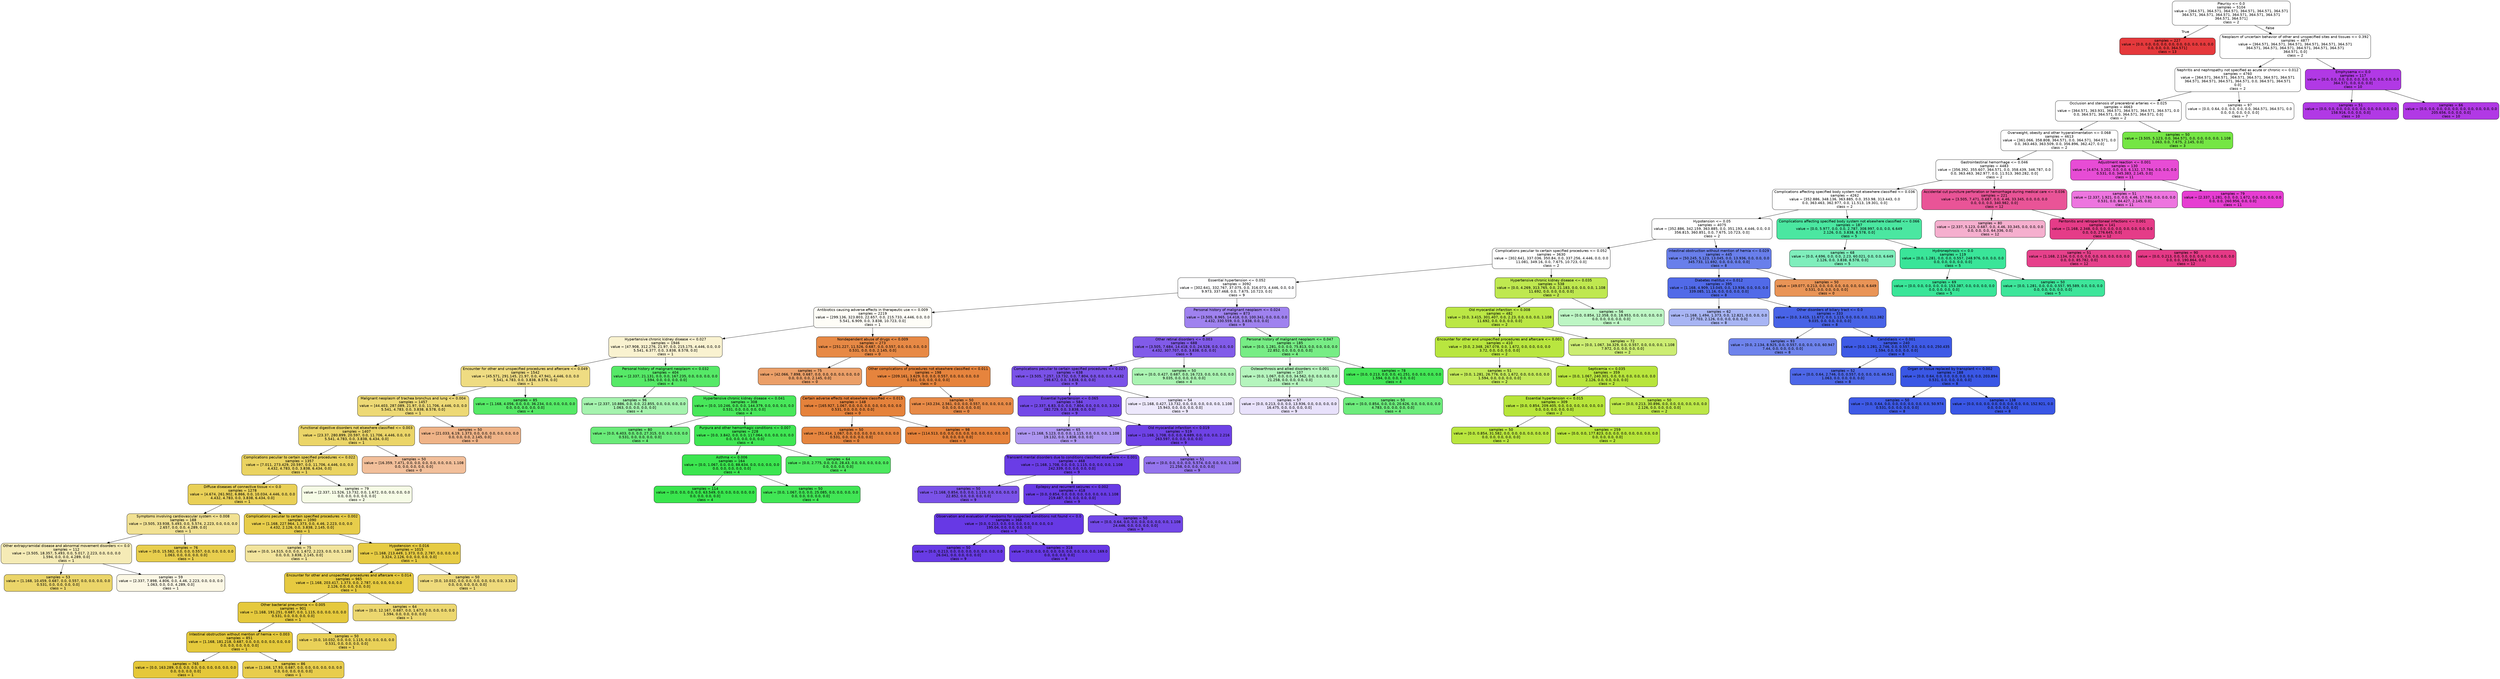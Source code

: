 digraph Tree {
node [shape=box, style="filled, rounded", color="black", fontname=helvetica] ;
edge [fontname=helvetica] ;
0 [label="Pleurisy <= 0.0\nsamples = 5104\nvalue = [364.571, 364.571, 364.571, 364.571, 364.571, 364.571\n364.571, 364.571, 364.571, 364.571, 364.571, 364.571\n364.571, 364.571]\nclass = 2", fillcolor="#ffffff"] ;
1 [label="samples = 227\nvalue = [0.0, 0.0, 0.0, 0.0, 0.0, 0.0, 0.0, 0.0, 0.0, 0.0\n0.0, 0.0, 0.0, 364.571]\nclass = 13", fillcolor="#e5393c"] ;
0 -> 1 [labeldistance=2.5, labelangle=45, headlabel="True"] ;
2 [label="Neoplasm of uncertain behavior of other and unspecified sites and tissues <= 0.392\nsamples = 4877\nvalue = [364.571, 364.571, 364.571, 364.571, 364.571, 364.571\n364.571, 364.571, 364.571, 364.571, 364.571, 364.571\n364.571, 0.0]\nclass = 2", fillcolor="#ffffff"] ;
0 -> 2 [labeldistance=2.5, labelangle=-45, headlabel="False"] ;
3 [label="Nephritis and nephropathy not specified as acute or chronic <= 0.012\nsamples = 4760\nvalue = [364.571, 364.571, 364.571, 364.571, 364.571, 364.571\n364.571, 364.571, 364.571, 364.571, 0.0, 364.571, 364.571\n0.0]\nclass = 2", fillcolor="#ffffff"] ;
2 -> 3 ;
4 [label="Occlusion and stenosis of precerebral arteries <= 0.025\nsamples = 4663\nvalue = [364.571, 363.931, 364.571, 364.571, 364.571, 364.571, 0.0\n0.0, 364.571, 364.571, 0.0, 364.571, 364.571, 0.0]\nclass = 2", fillcolor="#ffffff"] ;
3 -> 4 ;
5 [label="Overweight, obesity and other hyperalimentation <= 0.068\nsamples = 4613\nvalue = [361.066, 358.808, 364.571, 0.0, 364.571, 364.571, 0.0\n0.0, 363.463, 363.509, 0.0, 356.896, 362.427, 0.0]\nclass = 2", fillcolor="#ffffff"] ;
4 -> 5 ;
6 [label="Gastrointestinal hemorrhage <= 0.046\nsamples = 4483\nvalue = [356.392, 355.607, 364.571, 0.0, 358.439, 346.787, 0.0\n0.0, 363.463, 362.977, 0.0, 11.513, 360.282, 0.0]\nclass = 2", fillcolor="#ffffff"] ;
5 -> 6 ;
7 [label="Complications affecting specified body system not elsewhere classified <= 0.036\nsamples = 4262\nvalue = [352.886, 348.136, 363.885, 0.0, 353.98, 313.443, 0.0\n0.0, 363.463, 362.977, 0.0, 11.513, 19.301, 0.0]\nclass = 2", fillcolor="#ffffff"] ;
6 -> 7 ;
8 [label="Hypotension <= 0.05\nsamples = 4075\nvalue = [352.886, 342.159, 363.885, 0.0, 351.193, 4.446, 0.0, 0.0\n356.815, 360.851, 0.0, 7.675, 10.723, 0.0]\nclass = 2", fillcolor="#ffffff"] ;
7 -> 8 ;
9 [label="Complications peculiar to certain specified procedures <= 0.052\nsamples = 3630\nvalue = [302.641, 337.036, 350.84, 0.0, 337.256, 4.446, 0.0, 0.0\n11.081, 349.16, 0.0, 7.675, 10.723, 0.0]\nclass = 2", fillcolor="#ffffff"] ;
8 -> 9 ;
10 [label="Essential hypertension <= 0.052\nsamples = 3092\nvalue = [302.641, 332.767, 37.075, 0.0, 316.073, 4.446, 0.0, 0.0\n9.973, 337.468, 0.0, 7.675, 10.723, 0.0]\nclass = 9", fillcolor="#fefeff"] ;
9 -> 10 ;
11 [label="Antibiotics causing adverse effects in therapeutic use <= 0.009\nsamples = 2219\nvalue = [299.136, 323.803, 22.657, 0.0, 215.733, 4.446, 0.0, 0.0\n5.541, 6.909, 0.0, 3.838, 10.723, 0.0]\nclass = 1", fillcolor="#fefdf7"] ;
10 -> 11 ;
12 [label="Hypertensive chronic kidney disease <= 0.027\nsamples = 1946\nvalue = [47.908, 312.276, 21.97, 0.0, 215.175, 4.446, 0.0, 0.0\n5.541, 6.377, 0.0, 3.838, 8.578, 0.0]\nclass = 1", fillcolor="#f9f2d0"] ;
11 -> 12 ;
13 [label="Encounter for other and unspecified procedures and aftercare <= 0.049\nsamples = 1542\nvalue = [45.571, 291.145, 21.97, 0.0, 47.941, 4.446, 0.0, 0.0\n5.541, 4.783, 0.0, 3.838, 8.578, 0.0]\nclass = 1", fillcolor="#efdc82"] ;
12 -> 13 ;
14 [label="Malignant neoplasm of trachea bronchus and lung <= 0.004\nsamples = 1457\nvalue = [44.403, 287.089, 21.97, 0.0, 11.706, 4.446, 0.0, 0.0\n5.541, 4.783, 0.0, 3.838, 8.578, 0.0]\nclass = 1", fillcolor="#edd975"] ;
13 -> 14 ;
15 [label="Functional digestive disorders not elsewhere classified <= 0.003\nsamples = 1407\nvalue = [23.37, 280.899, 20.597, 0.0, 11.706, 4.446, 0.0, 0.0\n5.541, 4.783, 0.0, 3.838, 6.434, 0.0]\nclass = 1", fillcolor="#ebd568"] ;
14 -> 15 ;
16 [label="Complications peculiar to certain specified procedures <= 0.022\nsamples = 1357\nvalue = [7.011, 273.429, 20.597, 0.0, 11.706, 4.446, 0.0, 0.0\n4.432, 4.783, 0.0, 3.838, 6.434, 0.0]\nclass = 1", fillcolor="#ead361"] ;
15 -> 16 ;
17 [label="Diffuse diseases of connective tissue <= 0.0\nsamples = 1278\nvalue = [4.674, 261.902, 6.866, 0.0, 10.034, 4.446, 0.0, 0.0\n4.432, 4.783, 0.0, 3.838, 6.434, 0.0]\nclass = 1", fillcolor="#e9d057"] ;
16 -> 17 ;
18 [label="Symptoms involving cardiovascular system <= 0.008\nsamples = 188\nvalue = [3.505, 33.938, 5.493, 0.0, 5.574, 2.223, 0.0, 0.0, 0.0\n2.657, 0.0, 0.0, 4.289, 0.0]\nclass = 1", fillcolor="#f1e193"] ;
17 -> 18 ;
19 [label="Other extrapyramidal disease and abnormal movement disorders <= 0.0\nsamples = 112\nvalue = [3.505, 18.357, 5.493, 0.0, 5.017, 2.223, 0.0, 0.0, 0.0\n1.594, 0.0, 0.0, 4.289, 0.0]\nclass = 1", fillcolor="#f5ebb6"] ;
18 -> 19 ;
20 [label="samples = 53\nvalue = [1.168, 10.459, 0.687, 0.0, 0.557, 0.0, 0.0, 0.0, 0.0\n0.531, 0.0, 0.0, 0.0, 0.0]\nclass = 1", fillcolor="#ebd569"] ;
19 -> 20 ;
21 [label="samples = 59\nvalue = [2.337, 7.898, 4.806, 0.0, 4.46, 2.223, 0.0, 0.0, 0.0\n1.063, 0.0, 0.0, 4.289, 0.0]\nclass = 1", fillcolor="#fbf7e4"] ;
19 -> 21 ;
22 [label="samples = 76\nvalue = [0.0, 15.582, 0.0, 0.0, 0.557, 0.0, 0.0, 0.0, 0.0\n1.063, 0.0, 0.0, 0.0, 0.0]\nclass = 1", fillcolor="#e8ce4d"] ;
18 -> 22 ;
23 [label="Complications peculiar to certain specified procedures <= 0.002\nsamples = 1090\nvalue = [1.168, 227.964, 1.373, 0.0, 4.46, 2.223, 0.0, 0.0\n4.432, 2.126, 0.0, 3.838, 2.145, 0.0]\nclass = 1", fillcolor="#e7cd4b"] ;
17 -> 23 ;
24 [label="samples = 75\nvalue = [0.0, 14.515, 0.0, 0.0, 1.672, 2.223, 0.0, 0.0, 1.108\n0.0, 0.0, 3.838, 2.145, 0.0]\nclass = 1", fillcolor="#f2e49d"] ;
23 -> 24 ;
25 [label="Hypotension <= 0.016\nsamples = 1015\nvalue = [1.168, 213.449, 1.373, 0.0, 2.787, 0.0, 0.0, 0.0\n3.324, 2.126, 0.0, 0.0, 0.0, 0.0]\nclass = 1", fillcolor="#e6cb43"] ;
23 -> 25 ;
26 [label="Encounter for other and unspecified procedures and aftercare <= 0.014\nsamples = 965\nvalue = [1.168, 203.417, 1.373, 0.0, 2.787, 0.0, 0.0, 0.0, 0.0\n2.126, 0.0, 0.0, 0.0, 0.0]\nclass = 1", fillcolor="#e6ca40"] ;
25 -> 26 ;
27 [label="Other bacterial pneumonia <= 0.005\nsamples = 901\nvalue = [1.168, 191.251, 0.687, 0.0, 1.115, 0.0, 0.0, 0.0, 0.0\n0.531, 0.0, 0.0, 0.0, 0.0]\nclass = 1", fillcolor="#e5c93d"] ;
26 -> 27 ;
28 [label="Intestinal obstruction without mention of hernia <= 0.003\nsamples = 851\nvalue = [1.168, 181.218, 0.687, 0.0, 0.0, 0.0, 0.0, 0.0, 0.0\n0.0, 0.0, 0.0, 0.0, 0.0]\nclass = 1", fillcolor="#e5c93b"] ;
27 -> 28 ;
29 [label="samples = 765\nvalue = [0.0, 163.289, 0.0, 0.0, 0.0, 0.0, 0.0, 0.0, 0.0, 0.0\n0.0, 0.0, 0.0, 0.0]\nclass = 1", fillcolor="#e5c839"] ;
28 -> 29 ;
30 [label="samples = 86\nvalue = [1.168, 17.93, 0.687, 0.0, 0.0, 0.0, 0.0, 0.0, 0.0\n0.0, 0.0, 0.0, 0.0, 0.0]\nclass = 1", fillcolor="#e8cd4d"] ;
28 -> 30 ;
31 [label="samples = 50\nvalue = [0.0, 10.032, 0.0, 0.0, 1.115, 0.0, 0.0, 0.0, 0.0\n0.531, 0.0, 0.0, 0.0, 0.0]\nclass = 1", fillcolor="#e9d158"] ;
27 -> 31 ;
32 [label="samples = 64\nvalue = [0.0, 12.167, 0.687, 0.0, 1.672, 0.0, 0.0, 0.0, 0.0\n1.594, 0.0, 0.0, 0.0, 0.0]\nclass = 1", fillcolor="#ecd76f"] ;
26 -> 32 ;
33 [label="samples = 50\nvalue = [0.0, 10.032, 0.0, 0.0, 0.0, 0.0, 0.0, 0.0, 3.324\n0.0, 0.0, 0.0, 0.0, 0.0]\nclass = 1", fillcolor="#eeda7b"] ;
25 -> 33 ;
34 [label="samples = 79\nvalue = [2.337, 11.526, 13.732, 0.0, 1.672, 0.0, 0.0, 0.0, 0.0\n0.0, 0.0, 0.0, 0.0, 0.0]\nclass = 2", fillcolor="#f6fce6"] ;
16 -> 34 ;
35 [label="samples = 50\nvalue = [16.359, 7.471, 0.0, 0.0, 0.0, 0.0, 0.0, 0.0, 1.108\n0.0, 0.0, 0.0, 0.0, 0.0]\nclass = 0", fillcolor="#f2bf9a"] ;
15 -> 35 ;
36 [label="samples = 50\nvalue = [21.033, 6.19, 1.373, 0.0, 0.0, 0.0, 0.0, 0.0, 0.0\n0.0, 0.0, 0.0, 2.145, 0.0]\nclass = 0", fillcolor="#efb387"] ;
14 -> 36 ;
37 [label="samples = 85\nvalue = [1.168, 4.056, 0.0, 0.0, 36.234, 0.0, 0.0, 0.0, 0.0\n0.0, 0.0, 0.0, 0.0, 0.0]\nclass = 4", fillcolor="#55e966"] ;
13 -> 37 ;
38 [label="Personal history of malignant neoplasm <= 0.032\nsamples = 404\nvalue = [2.337, 21.131, 0.0, 0.0, 167.235, 0.0, 0.0, 0.0, 0.0\n1.594, 0.0, 0.0, 0.0, 0.0]\nclass = 4", fillcolor="#56e967"] ;
12 -> 38 ;
39 [label="samples = 96\nvalue = [2.337, 10.886, 0.0, 0.0, 22.855, 0.0, 0.0, 0.0, 0.0\n1.063, 0.0, 0.0, 0.0, 0.0]\nclass = 4", fillcolor="#a5f3ae"] ;
38 -> 39 ;
40 [label="Hypertensive chronic kidney disease <= 0.041\nsamples = 308\nvalue = [0.0, 10.246, 0.0, 0.0, 144.379, 0.0, 0.0, 0.0, 0.0\n0.531, 0.0, 0.0, 0.0, 0.0]\nclass = 4", fillcolor="#48e75a"] ;
38 -> 40 ;
41 [label="samples = 80\nvalue = [0.0, 6.403, 0.0, 0.0, 27.315, 0.0, 0.0, 0.0, 0.0\n0.531, 0.0, 0.0, 0.0, 0.0]\nclass = 4", fillcolor="#6aeb79"] ;
40 -> 41 ;
42 [label="Purpura and other hemorrhagic conditions <= 0.007\nsamples = 228\nvalue = [0.0, 3.842, 0.0, 0.0, 117.064, 0.0, 0.0, 0.0, 0.0\n0.0, 0.0, 0.0, 0.0, 0.0]\nclass = 4", fillcolor="#3fe653"] ;
40 -> 42 ;
43 [label="Asthma <= 0.006\nsamples = 164\nvalue = [0.0, 1.067, 0.0, 0.0, 88.634, 0.0, 0.0, 0.0, 0.0\n0.0, 0.0, 0.0, 0.0, 0.0]\nclass = 4", fillcolor="#3be54f"] ;
42 -> 43 ;
44 [label="samples = 114\nvalue = [0.0, 0.0, 0.0, 0.0, 63.549, 0.0, 0.0, 0.0, 0.0, 0.0\n0.0, 0.0, 0.0, 0.0]\nclass = 4", fillcolor="#39e54d"] ;
43 -> 44 ;
45 [label="samples = 50\nvalue = [0.0, 1.067, 0.0, 0.0, 25.085, 0.0, 0.0, 0.0, 0.0\n0.0, 0.0, 0.0, 0.0, 0.0]\nclass = 4", fillcolor="#41e655"] ;
43 -> 45 ;
46 [label="samples = 64\nvalue = [0.0, 2.775, 0.0, 0.0, 28.43, 0.0, 0.0, 0.0, 0.0, 0.0\n0.0, 0.0, 0.0, 0.0]\nclass = 4", fillcolor="#4ce85e"] ;
42 -> 46 ;
47 [label="Nondependent abuse of drugs <= 0.009\nsamples = 273\nvalue = [251.227, 11.526, 0.687, 0.0, 0.557, 0.0, 0.0, 0.0, 0.0\n0.531, 0.0, 0.0, 2.145, 0.0]\nclass = 0", fillcolor="#e78945"] ;
11 -> 47 ;
48 [label="samples = 75\nvalue = [42.066, 7.898, 0.687, 0.0, 0.0, 0.0, 0.0, 0.0, 0.0\n0.0, 0.0, 0.0, 2.145, 0.0]\nclass = 0", fillcolor="#eb9f68"] ;
47 -> 48 ;
49 [label="Other complications of procedures not elsewhere classified <= 0.011\nsamples = 198\nvalue = [209.161, 3.629, 0.0, 0.0, 0.557, 0.0, 0.0, 0.0, 0.0\n0.531, 0.0, 0.0, 0.0, 0.0]\nclass = 0", fillcolor="#e6843d"] ;
47 -> 49 ;
50 [label="Certain adverse effects not elsewhere classified <= 0.015\nsamples = 148\nvalue = [165.927, 1.067, 0.0, 0.0, 0.0, 0.0, 0.0, 0.0, 0.0\n0.531, 0.0, 0.0, 0.0, 0.0]\nclass = 0", fillcolor="#e5823b"] ;
49 -> 50 ;
51 [label="samples = 50\nvalue = [51.414, 1.067, 0.0, 0.0, 0.0, 0.0, 0.0, 0.0, 0.0\n0.531, 0.0, 0.0, 0.0, 0.0]\nclass = 0", fillcolor="#e6853f"] ;
50 -> 51 ;
52 [label="samples = 98\nvalue = [114.513, 0.0, 0.0, 0.0, 0.0, 0.0, 0.0, 0.0, 0.0, 0.0\n0.0, 0.0, 0.0, 0.0]\nclass = 0", fillcolor="#e58139"] ;
50 -> 52 ;
53 [label="samples = 50\nvalue = [43.234, 2.561, 0.0, 0.0, 0.557, 0.0, 0.0, 0.0, 0.0\n0.0, 0.0, 0.0, 0.0, 0.0]\nclass = 0", fillcolor="#e78a47"] ;
49 -> 53 ;
54 [label="Personal history of malignant neoplasm <= 0.024\nsamples = 873\nvalue = [3.505, 8.965, 14.418, 0.0, 100.341, 0.0, 0.0, 0.0\n4.432, 330.559, 0.0, 3.838, 0.0, 0.0]\nclass = 9", fillcolor="#9f82ef"] ;
10 -> 54 ;
55 [label="Other retinal disorders <= 0.003\nsamples = 688\nvalue = [3.505, 7.684, 14.418, 0.0, 24.528, 0.0, 0.0, 0.0\n4.432, 307.707, 0.0, 3.838, 0.0, 0.0]\nclass = 9", fillcolor="#815be9"] ;
54 -> 55 ;
56 [label="Complications peculiar to certain specified procedures <= 0.027\nsamples = 638\nvalue = [3.505, 7.257, 13.732, 0.0, 7.804, 0.0, 0.0, 0.0, 4.432\n298.672, 0.0, 3.838, 0.0, 0.0]\nclass = 9", fillcolor="#7a52e8"] ;
55 -> 56 ;
57 [label="Essential hypertension <= 0.065\nsamples = 584\nvalue = [2.337, 6.83, 0.0, 0.0, 7.804, 0.0, 0.0, 0.0, 3.324\n282.729, 0.0, 3.838, 0.0, 0.0]\nclass = 9", fillcolor="#7349e7"] ;
56 -> 57 ;
58 [label="samples = 65\nvalue = [1.168, 5.123, 0.0, 0.0, 1.115, 0.0, 0.0, 0.0, 1.108\n19.132, 0.0, 3.838, 0.0, 0.0]\nclass = 9", fillcolor="#ae96f1"] ;
57 -> 58 ;
59 [label="Old myocardial infarction <= 0.019\nsamples = 519\nvalue = [1.168, 1.708, 0.0, 0.0, 6.689, 0.0, 0.0, 0.0, 2.216\n263.597, 0.0, 0.0, 0.0, 0.0]\nclass = 9", fillcolor="#6e42e6"] ;
57 -> 59 ;
60 [label="Transient mental disorders due to conditions classified elsewhere <= 0.001\nsamples = 468\nvalue = [1.168, 1.708, 0.0, 0.0, 1.115, 0.0, 0.0, 0.0, 1.108\n242.339, 0.0, 0.0, 0.0, 0.0]\nclass = 9", fillcolor="#6a3de6"] ;
59 -> 60 ;
61 [label="samples = 50\nvalue = [1.168, 0.854, 0.0, 0.0, 1.115, 0.0, 0.0, 0.0, 0.0\n22.852, 0.0, 0.0, 0.0, 0.0]\nclass = 9", fillcolor="#7a52e8"] ;
60 -> 61 ;
62 [label="Epilepsy and recurrent seizures <= 0.002\nsamples = 418\nvalue = [0.0, 0.854, 0.0, 0.0, 0.0, 0.0, 0.0, 0.0, 1.108\n219.487, 0.0, 0.0, 0.0, 0.0]\nclass = 9", fillcolor="#683be5"] ;
60 -> 62 ;
63 [label="Observation and evaluation of newborns for suspected conditions not found <= 0.0\nsamples = 368\nvalue = [0.0, 0.213, 0.0, 0.0, 0.0, 0.0, 0.0, 0.0, 0.0\n195.04, 0.0, 0.0, 0.0, 0.0]\nclass = 9", fillcolor="#6739e5"] ;
62 -> 63 ;
64 [label="samples = 50\nvalue = [0.0, 0.213, 0.0, 0.0, 0.0, 0.0, 0.0, 0.0, 0.0\n26.041, 0.0, 0.0, 0.0, 0.0]\nclass = 9", fillcolor="#683be5"] ;
63 -> 64 ;
65 [label="samples = 318\nvalue = [0.0, 0.0, 0.0, 0.0, 0.0, 0.0, 0.0, 0.0, 0.0, 169.0\n0.0, 0.0, 0.0, 0.0]\nclass = 9", fillcolor="#6739e5"] ;
63 -> 65 ;
66 [label="samples = 50\nvalue = [0.0, 0.64, 0.0, 0.0, 0.0, 0.0, 0.0, 0.0, 1.108\n24.446, 0.0, 0.0, 0.0, 0.0]\nclass = 9", fillcolor="#7247e7"] ;
62 -> 66 ;
67 [label="samples = 51\nvalue = [0.0, 0.0, 0.0, 0.0, 5.574, 0.0, 0.0, 0.0, 1.108\n21.258, 0.0, 0.0, 0.0, 0.0]\nclass = 9", fillcolor="#9474ed"] ;
59 -> 67 ;
68 [label="samples = 54\nvalue = [1.168, 0.427, 13.732, 0.0, 0.0, 0.0, 0.0, 0.0, 1.108\n15.943, 0.0, 0.0, 0.0, 0.0]\nclass = 9", fillcolor="#ede8fc"] ;
56 -> 68 ;
69 [label="samples = 50\nvalue = [0.0, 0.427, 0.687, 0.0, 16.723, 0.0, 0.0, 0.0, 0.0\n9.035, 0.0, 0.0, 0.0, 0.0]\nclass = 4", fillcolor="#aaf4b2"] ;
55 -> 69 ;
70 [label="Personal history of malignant neoplasm <= 0.047\nsamples = 185\nvalue = [0.0, 1.281, 0.0, 0.0, 75.813, 0.0, 0.0, 0.0, 0.0\n22.852, 0.0, 0.0, 0.0, 0.0]\nclass = 4", fillcolor="#77ed85"] ;
54 -> 70 ;
71 [label="Osteoarthrosis and allied disorders <= 0.001\nsamples = 107\nvalue = [0.0, 1.067, 0.0, 0.0, 34.562, 0.0, 0.0, 0.0, 0.0\n21.258, 0.0, 0.0, 0.0, 0.0]\nclass = 4", fillcolor="#b5f5bd"] ;
70 -> 71 ;
72 [label="samples = 57\nvalue = [0.0, 0.213, 0.0, 0.0, 13.936, 0.0, 0.0, 0.0, 0.0\n16.475, 0.0, 0.0, 0.0, 0.0]\nclass = 9", fillcolor="#e8e1fb"] ;
71 -> 72 ;
73 [label="samples = 50\nvalue = [0.0, 0.854, 0.0, 0.0, 20.626, 0.0, 0.0, 0.0, 0.0\n4.783, 0.0, 0.0, 0.0, 0.0]\nclass = 4", fillcolor="#6dec7c"] ;
71 -> 73 ;
74 [label="samples = 78\nvalue = [0.0, 0.213, 0.0, 0.0, 41.251, 0.0, 0.0, 0.0, 0.0\n1.594, 0.0, 0.0, 0.0, 0.0]\nclass = 4", fillcolor="#42e655"] ;
70 -> 74 ;
75 [label="Hypertensive chronic kidney disease <= 0.035\nsamples = 538\nvalue = [0.0, 4.269, 313.765, 0.0, 21.183, 0.0, 0.0, 0.0, 1.108\n11.692, 0.0, 0.0, 0.0, 0.0]\nclass = 2", fillcolor="#bfe850"] ;
9 -> 75 ;
76 [label="Old myocardial infarction <= 0.008\nsamples = 482\nvalue = [0.0, 3.415, 301.407, 0.0, 2.23, 0.0, 0.0, 0.0, 1.108\n11.692, 0.0, 0.0, 0.0, 0.0]\nclass = 2", fillcolor="#bbe745"] ;
75 -> 76 ;
77 [label="Encounter for other and unspecified procedures and aftercare <= 0.001\nsamples = 410\nvalue = [0.0, 2.348, 267.078, 0.0, 1.672, 0.0, 0.0, 0.0, 0.0\n3.72, 0.0, 0.0, 0.0, 0.0]\nclass = 2", fillcolor="#b9e63f"] ;
76 -> 77 ;
78 [label="samples = 51\nvalue = [0.0, 1.281, 26.776, 0.0, 1.672, 0.0, 0.0, 0.0, 0.0\n1.594, 0.0, 0.0, 0.0, 0.0]\nclass = 2", fillcolor="#c2e957"] ;
77 -> 78 ;
79 [label="Septicemia <= 0.035\nsamples = 359\nvalue = [0.0, 1.067, 240.301, 0.0, 0.0, 0.0, 0.0, 0.0, 0.0\n2.126, 0.0, 0.0, 0.0, 0.0]\nclass = 2", fillcolor="#b8e53c"] ;
77 -> 79 ;
80 [label="Essential hypertension <= 0.015\nsamples = 309\nvalue = [0.0, 0.854, 209.405, 0.0, 0.0, 0.0, 0.0, 0.0, 0.0\n0.0, 0.0, 0.0, 0.0, 0.0]\nclass = 2", fillcolor="#b7e53a"] ;
79 -> 80 ;
81 [label="samples = 50\nvalue = [0.0, 0.854, 31.582, 0.0, 0.0, 0.0, 0.0, 0.0, 0.0\n0.0, 0.0, 0.0, 0.0, 0.0]\nclass = 2", fillcolor="#b9e63e"] ;
80 -> 81 ;
82 [label="samples = 259\nvalue = [0.0, 0.0, 177.823, 0.0, 0.0, 0.0, 0.0, 0.0, 0.0, 0.0\n0.0, 0.0, 0.0, 0.0]\nclass = 2", fillcolor="#b7e539"] ;
80 -> 82 ;
83 [label="samples = 50\nvalue = [0.0, 0.213, 30.896, 0.0, 0.0, 0.0, 0.0, 0.0, 0.0\n2.126, 0.0, 0.0, 0.0, 0.0]\nclass = 2", fillcolor="#bce748"] ;
79 -> 83 ;
84 [label="samples = 72\nvalue = [0.0, 1.067, 34.329, 0.0, 0.557, 0.0, 0.0, 0.0, 1.108\n7.972, 0.0, 0.0, 0.0, 0.0]\nclass = 2", fillcolor="#cced72"] ;
76 -> 84 ;
85 [label="samples = 56\nvalue = [0.0, 0.854, 12.358, 0.0, 18.953, 0.0, 0.0, 0.0, 0.0\n0.0, 0.0, 0.0, 0.0, 0.0]\nclass = 4", fillcolor="#bdf6c4"] ;
75 -> 85 ;
86 [label="Intestinal obstruction without mention of hernia <= 0.029\nsamples = 445\nvalue = [50.245, 5.123, 13.045, 0.0, 13.936, 0.0, 0.0, 0.0\n345.733, 11.692, 0.0, 0.0, 0.0, 0.0]\nclass = 8", fillcolor="#697feb"] ;
8 -> 86 ;
87 [label="Diabetes mellitus <= 0.012\nsamples = 395\nvalue = [1.168, 4.909, 13.045, 0.0, 13.936, 0.0, 0.0, 0.0\n339.085, 11.16, 0.0, 0.0, 0.0, 0.0]\nclass = 8", fillcolor="#516ae8"] ;
86 -> 87 ;
88 [label="samples = 62\nvalue = [1.168, 1.494, 1.373, 0.0, 12.821, 0.0, 0.0, 0.0\n27.703, 2.126, 0.0, 0.0, 0.0, 0.0]\nclass = 8", fillcolor="#a8b5f4"] ;
87 -> 88 ;
89 [label="Other disorders of biliary tract <= 0.0\nsamples = 333\nvalue = [0.0, 3.415, 11.672, 0.0, 1.115, 0.0, 0.0, 0.0, 311.382\n9.035, 0.0, 0.0, 0.0, 0.0]\nclass = 8", fillcolor="#4863e7"] ;
87 -> 89 ;
90 [label="samples = 93\nvalue = [0.0, 2.134, 8.925, 0.0, 0.557, 0.0, 0.0, 0.0, 60.947\n7.44, 0.0, 0.0, 0.0, 0.0]\nclass = 8", fillcolor="#6e83ec"] ;
89 -> 90 ;
91 [label="Candidiasis <= 0.001\nsamples = 240\nvalue = [0.0, 1.281, 2.746, 0.0, 0.557, 0.0, 0.0, 0.0, 250.435\n1.594, 0.0, 0.0, 0.0, 0.0]\nclass = 8", fillcolor="#3e5ae6"] ;
89 -> 91 ;
92 [label="samples = 52\nvalue = [0.0, 0.64, 2.746, 0.0, 0.557, 0.0, 0.0, 0.0, 46.541\n1.063, 0.0, 0.0, 0.0, 0.0]\nclass = 8", fillcolor="#4d67e8"] ;
91 -> 92 ;
93 [label="Organ or tissue replaced by transplant <= 0.002\nsamples = 188\nvalue = [0.0, 0.64, 0.0, 0.0, 0.0, 0.0, 0.0, 0.0, 203.894\n0.531, 0.0, 0.0, 0.0, 0.0]\nclass = 8", fillcolor="#3a57e5"] ;
91 -> 93 ;
94 [label="samples = 50\nvalue = [0.0, 0.64, 0.0, 0.0, 0.0, 0.0, 0.0, 0.0, 50.974\n0.531, 0.0, 0.0, 0.0, 0.0]\nclass = 8", fillcolor="#3e5ae6"] ;
93 -> 94 ;
95 [label="samples = 138\nvalue = [0.0, 0.0, 0.0, 0.0, 0.0, 0.0, 0.0, 0.0, 152.921, 0.0\n0.0, 0.0, 0.0, 0.0]\nclass = 8", fillcolor="#3956e5"] ;
93 -> 95 ;
96 [label="samples = 50\nvalue = [49.077, 0.213, 0.0, 0.0, 0.0, 0.0, 0.0, 0.0, 6.649\n0.531, 0.0, 0.0, 0.0, 0.0]\nclass = 0", fillcolor="#e99456"] ;
86 -> 96 ;
97 [label="Complications affecting specified body system not elsewhere classified <= 0.066\nsamples = 187\nvalue = [0.0, 5.977, 0.0, 0.0, 2.787, 308.997, 0.0, 0.0, 6.649\n2.126, 0.0, 3.838, 8.578, 0.0]\nclass = 5", fillcolor="#4be7a1"] ;
7 -> 97 ;
98 [label="samples = 68\nvalue = [0.0, 4.696, 0.0, 0.0, 2.23, 60.021, 0.0, 0.0, 6.649\n2.126, 0.0, 3.838, 8.578, 0.0]\nclass = 5", fillcolor="#7feebc"] ;
97 -> 98 ;
99 [label="Hydronephrosis <= 0.0\nsamples = 119\nvalue = [0.0, 1.281, 0.0, 0.0, 0.557, 248.976, 0.0, 0.0, 0.0\n0.0, 0.0, 0.0, 0.0, 0.0]\nclass = 5", fillcolor="#3ae599"] ;
97 -> 99 ;
100 [label="samples = 69\nvalue = [0.0, 0.0, 0.0, 0.0, 0.0, 153.387, 0.0, 0.0, 0.0, 0.0\n0.0, 0.0, 0.0, 0.0]\nclass = 5", fillcolor="#39e598"] ;
99 -> 100 ;
101 [label="samples = 50\nvalue = [0.0, 1.281, 0.0, 0.0, 0.557, 95.589, 0.0, 0.0, 0.0\n0.0, 0.0, 0.0, 0.0, 0.0]\nclass = 5", fillcolor="#3de59a"] ;
99 -> 101 ;
102 [label="Accidental cut puncture perforation or hemorrhage during medical care <= 0.036\nsamples = 221\nvalue = [3.505, 7.471, 0.687, 0.0, 4.46, 33.345, 0.0, 0.0, 0.0\n0.0, 0.0, 0.0, 340.982, 0.0]\nclass = 12", fillcolor="#e95497"] ;
6 -> 102 ;
103 [label="samples = 80\nvalue = [2.337, 5.123, 0.687, 0.0, 4.46, 33.345, 0.0, 0.0, 0.0\n0.0, 0.0, 0.0, 64.336, 0.0]\nclass = 12", fillcolor="#f5afce"] ;
102 -> 103 ;
104 [label="Peritonitis and retroperitoneal infections <= 0.001\nsamples = 141\nvalue = [1.168, 2.348, 0.0, 0.0, 0.0, 0.0, 0.0, 0.0, 0.0, 0.0\n0.0, 0.0, 276.645, 0.0]\nclass = 12", fillcolor="#e53c88"] ;
102 -> 104 ;
105 [label="samples = 51\nvalue = [1.168, 2.134, 0.0, 0.0, 0.0, 0.0, 0.0, 0.0, 0.0, 0.0\n0.0, 0.0, 85.782, 0.0]\nclass = 12", fillcolor="#e6418b"] ;
104 -> 105 ;
106 [label="samples = 90\nvalue = [0.0, 0.213, 0.0, 0.0, 0.0, 0.0, 0.0, 0.0, 0.0, 0.0\n0.0, 0.0, 190.864, 0.0]\nclass = 12", fillcolor="#e53986"] ;
104 -> 106 ;
107 [label="Adjustment reaction <= 0.001\nsamples = 130\nvalue = [4.674, 3.202, 0.0, 0.0, 6.132, 17.784, 0.0, 0.0, 0.0\n0.531, 0.0, 345.383, 2.145, 0.0]\nclass = 11", fillcolor="#e74cd5"] ;
5 -> 107 ;
108 [label="samples = 51\nvalue = [2.337, 1.921, 0.0, 0.0, 4.46, 17.784, 0.0, 0.0, 0.0\n0.531, 0.0, 84.427, 2.145, 0.0]\nclass = 11", fillcolor="#ed75df"] ;
107 -> 108 ;
109 [label="samples = 79\nvalue = [2.337, 1.281, 0.0, 0.0, 1.672, 0.0, 0.0, 0.0, 0.0\n0.0, 0.0, 260.956, 0.0, 0.0]\nclass = 11", fillcolor="#e63dd2"] ;
107 -> 109 ;
110 [label="samples = 50\nvalue = [3.505, 5.123, 0.0, 364.571, 0.0, 0.0, 0.0, 0.0, 1.108\n1.063, 0.0, 7.675, 2.145, 0.0]\nclass = 3", fillcolor="#75e644"] ;
4 -> 110 ;
111 [label="samples = 97\nvalue = [0.0, 0.64, 0.0, 0.0, 0.0, 0.0, 364.571, 364.571, 0.0\n0.0, 0.0, 0.0, 0.0, 0.0]\nclass = 7", fillcolor="#ffffff"] ;
3 -> 111 ;
112 [label="Emphysema <= 0.0\nsamples = 117\nvalue = [0.0, 0.0, 0.0, 0.0, 0.0, 0.0, 0.0, 0.0, 0.0, 0.0\n364.571, 0.0, 0.0, 0.0]\nclass = 10", fillcolor="#b139e5"] ;
2 -> 112 ;
113 [label="samples = 51\nvalue = [0.0, 0.0, 0.0, 0.0, 0.0, 0.0, 0.0, 0.0, 0.0, 0.0\n158.916, 0.0, 0.0, 0.0]\nclass = 10", fillcolor="#b139e5"] ;
112 -> 113 ;
114 [label="samples = 66\nvalue = [0.0, 0.0, 0.0, 0.0, 0.0, 0.0, 0.0, 0.0, 0.0, 0.0\n205.656, 0.0, 0.0, 0.0]\nclass = 10", fillcolor="#b139e5"] ;
112 -> 114 ;
}
